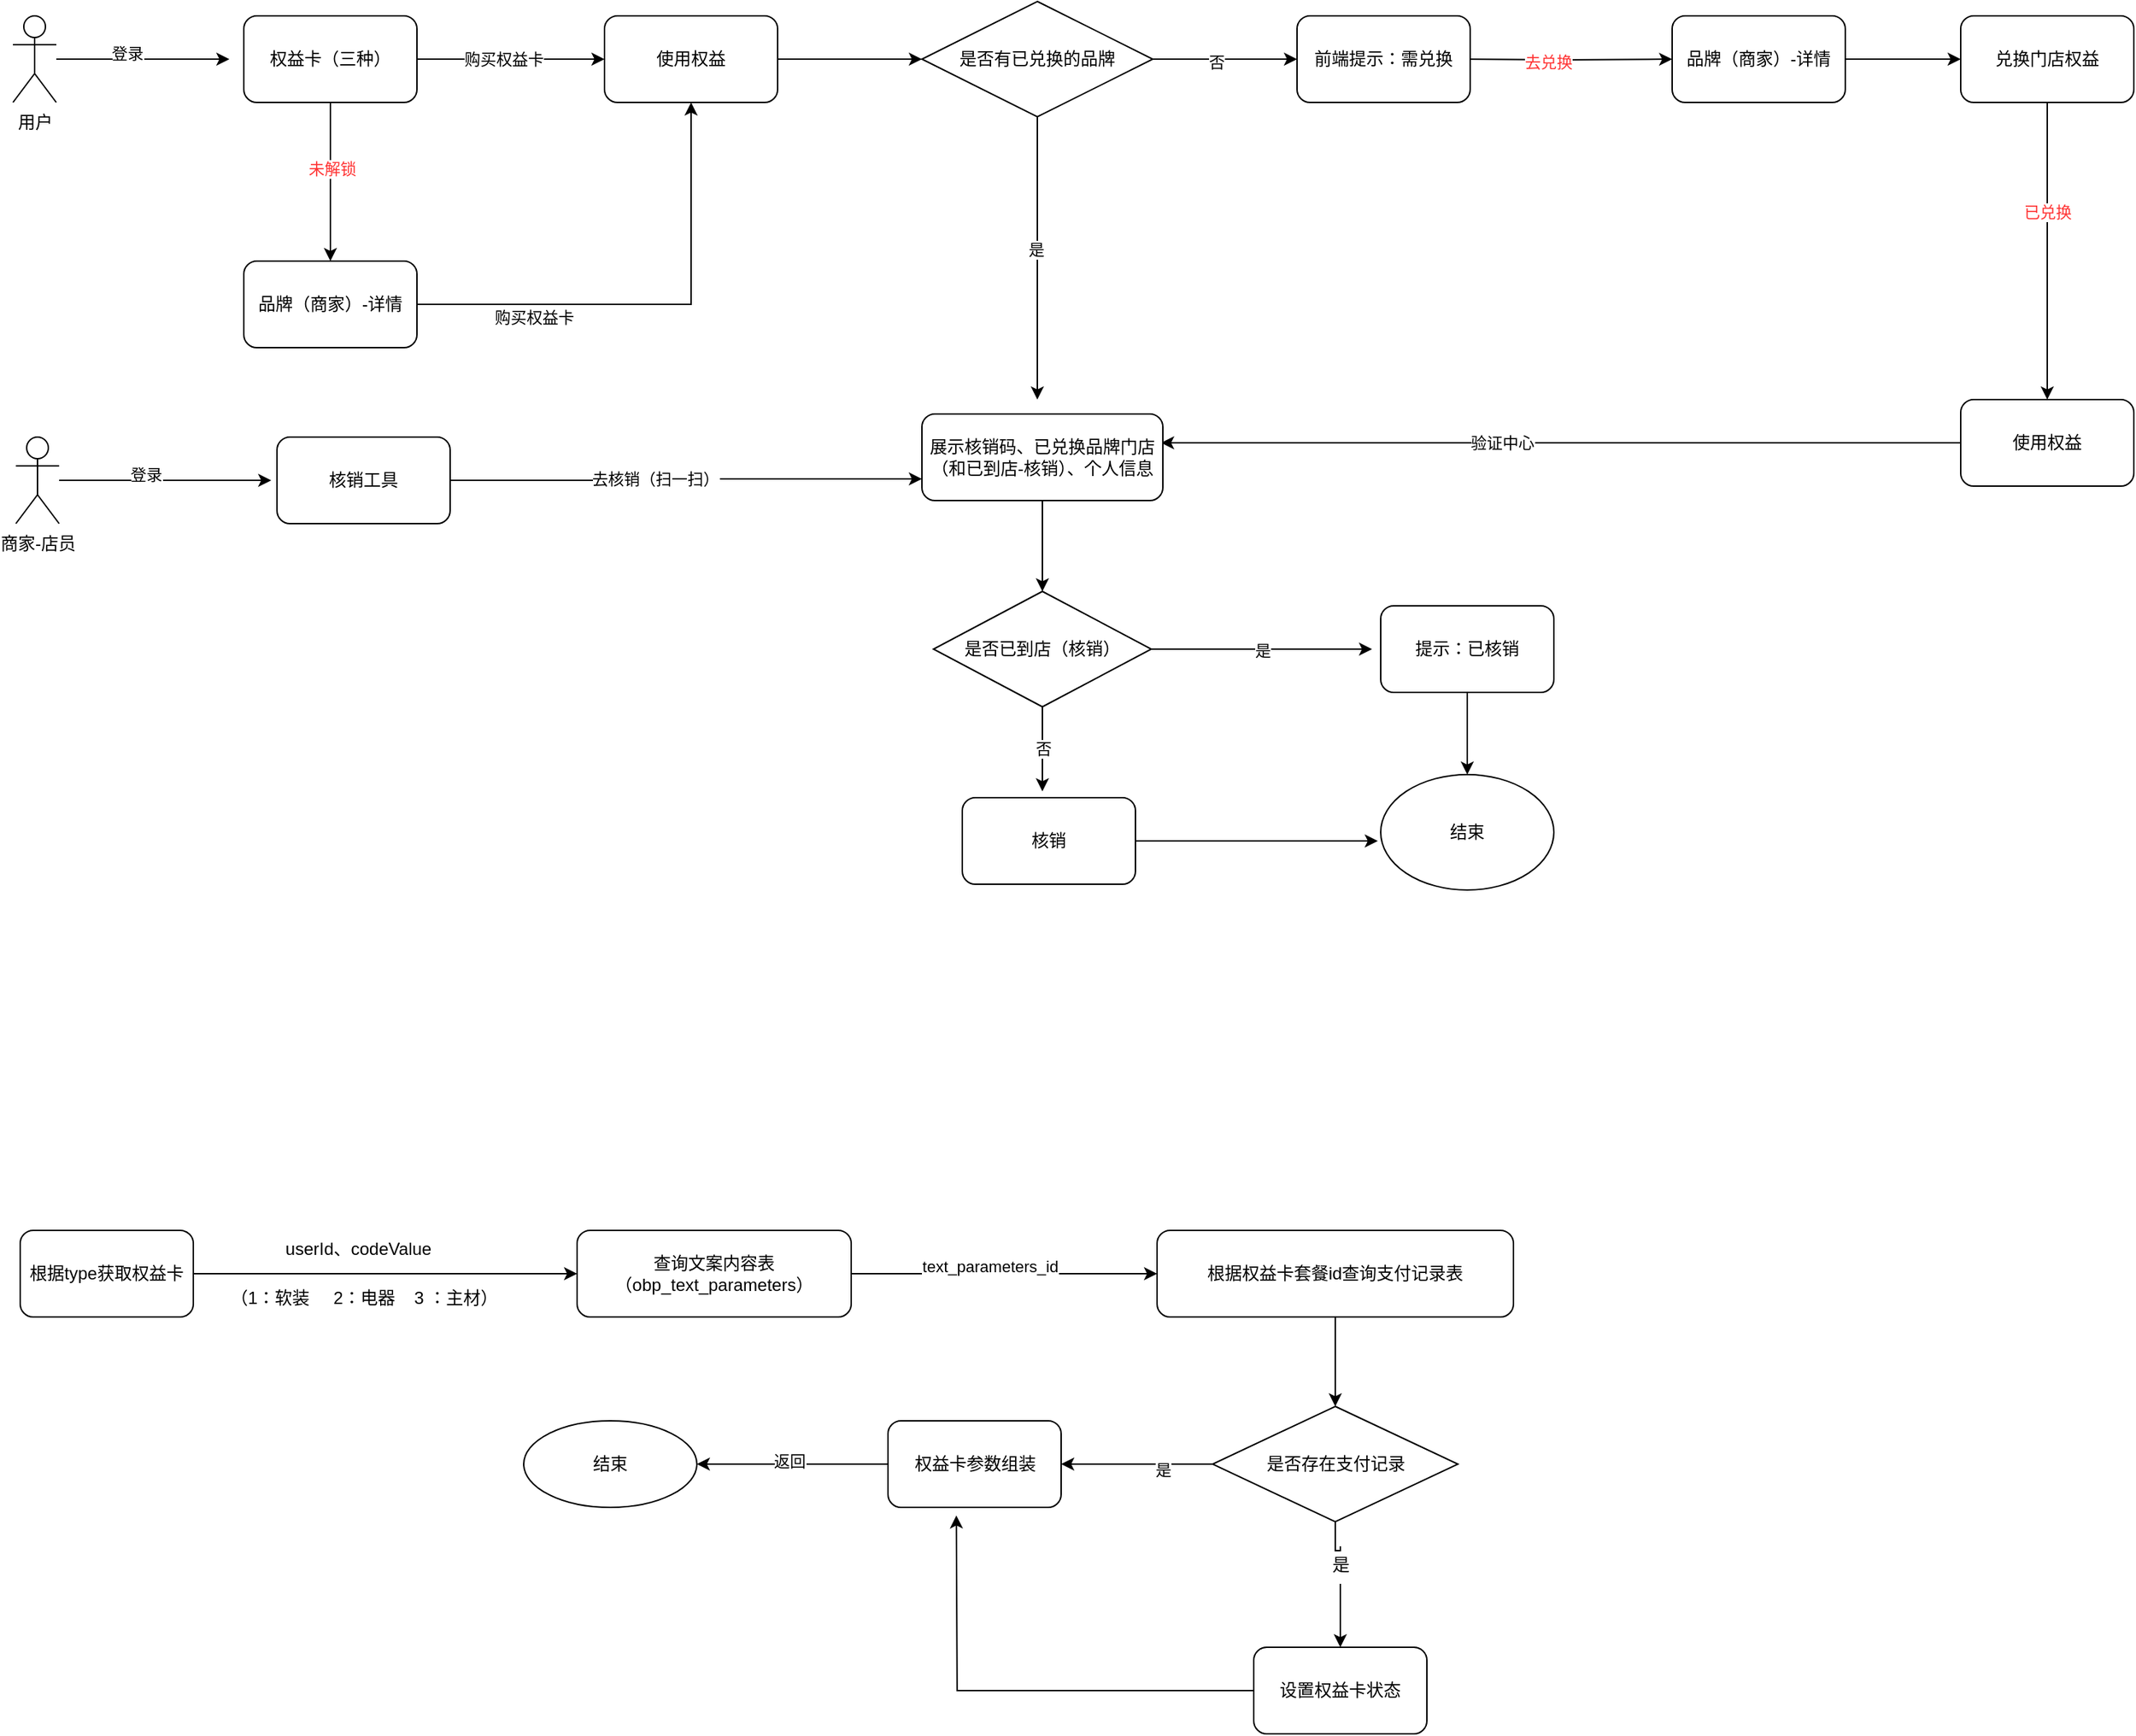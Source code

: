 <mxfile version="20.5.3" type="github">
  <diagram id="GZfsAGJctMVChtoru6VE" name="第 1 页">
    <mxGraphModel dx="2358" dy="1063" grid="0" gridSize="10" guides="1" tooltips="1" connect="1" arrows="1" fold="1" page="0" pageScale="1" pageWidth="827" pageHeight="1169" math="0" shadow="0">
      <root>
        <mxCell id="0" />
        <mxCell id="1" parent="0" />
        <mxCell id="xFcmR9xmU-9RzkkyPMSG-3" style="edgeStyle=orthogonalEdgeStyle;rounded=0;orthogonalLoop=1;jettySize=auto;html=1;" edge="1" parent="1" source="xFcmR9xmU-9RzkkyPMSG-1">
          <mxGeometry relative="1" as="geometry">
            <mxPoint x="200" y="150" as="targetPoint" />
          </mxGeometry>
        </mxCell>
        <mxCell id="xFcmR9xmU-9RzkkyPMSG-10" value="登录" style="edgeLabel;html=1;align=center;verticalAlign=middle;resizable=0;points=[];" vertex="1" connectable="0" parent="xFcmR9xmU-9RzkkyPMSG-3">
          <mxGeometry x="-0.183" y="4" relative="1" as="geometry">
            <mxPoint as="offset" />
          </mxGeometry>
        </mxCell>
        <mxCell id="xFcmR9xmU-9RzkkyPMSG-1" value="用户" style="shape=umlActor;verticalLabelPosition=bottom;verticalAlign=top;html=1;outlineConnect=0;" vertex="1" parent="1">
          <mxGeometry x="50" y="120" width="30" height="60" as="geometry" />
        </mxCell>
        <mxCell id="xFcmR9xmU-9RzkkyPMSG-5" value="" style="edgeStyle=orthogonalEdgeStyle;rounded=0;orthogonalLoop=1;jettySize=auto;html=1;" edge="1" parent="1" source="xFcmR9xmU-9RzkkyPMSG-2" target="xFcmR9xmU-9RzkkyPMSG-4">
          <mxGeometry relative="1" as="geometry" />
        </mxCell>
        <mxCell id="xFcmR9xmU-9RzkkyPMSG-14" value="购买权益卡" style="edgeLabel;html=1;align=center;verticalAlign=middle;resizable=0;points=[];" vertex="1" connectable="0" parent="xFcmR9xmU-9RzkkyPMSG-5">
          <mxGeometry x="-0.277" y="-2" relative="1" as="geometry">
            <mxPoint x="13" y="-2" as="offset" />
          </mxGeometry>
        </mxCell>
        <mxCell id="xFcmR9xmU-9RzkkyPMSG-8" value="" style="edgeStyle=orthogonalEdgeStyle;rounded=0;orthogonalLoop=1;jettySize=auto;html=1;" edge="1" parent="1" source="xFcmR9xmU-9RzkkyPMSG-2" target="xFcmR9xmU-9RzkkyPMSG-7">
          <mxGeometry relative="1" as="geometry" />
        </mxCell>
        <mxCell id="xFcmR9xmU-9RzkkyPMSG-11" value="&lt;font color=&quot;#ff3333&quot;&gt;未解锁&lt;/font&gt;" style="edgeLabel;html=1;align=center;verticalAlign=middle;resizable=0;points=[];" vertex="1" connectable="0" parent="xFcmR9xmU-9RzkkyPMSG-8">
          <mxGeometry x="-0.175" relative="1" as="geometry">
            <mxPoint x="1" as="offset" />
          </mxGeometry>
        </mxCell>
        <mxCell id="xFcmR9xmU-9RzkkyPMSG-2" value="权益卡（三种）" style="rounded=1;whiteSpace=wrap;html=1;" vertex="1" parent="1">
          <mxGeometry x="210" y="120" width="120" height="60" as="geometry" />
        </mxCell>
        <mxCell id="xFcmR9xmU-9RzkkyPMSG-16" value="" style="edgeStyle=orthogonalEdgeStyle;rounded=0;orthogonalLoop=1;jettySize=auto;html=1;" edge="1" parent="1" target="xFcmR9xmU-9RzkkyPMSG-15">
          <mxGeometry relative="1" as="geometry">
            <mxPoint x="1050" y="150" as="sourcePoint" />
          </mxGeometry>
        </mxCell>
        <mxCell id="xFcmR9xmU-9RzkkyPMSG-17" value="&lt;font color=&quot;#ff3333&quot;&gt;去兑换&lt;/font&gt;" style="edgeLabel;html=1;align=center;verticalAlign=middle;resizable=0;points=[];" vertex="1" connectable="0" parent="xFcmR9xmU-9RzkkyPMSG-16">
          <mxGeometry x="-0.15" y="-1" relative="1" as="geometry">
            <mxPoint as="offset" />
          </mxGeometry>
        </mxCell>
        <mxCell id="xFcmR9xmU-9RzkkyPMSG-26" value="" style="edgeStyle=orthogonalEdgeStyle;rounded=0;orthogonalLoop=1;jettySize=auto;html=1;" edge="1" parent="1" source="xFcmR9xmU-9RzkkyPMSG-4">
          <mxGeometry relative="1" as="geometry">
            <mxPoint x="680" y="150" as="targetPoint" />
          </mxGeometry>
        </mxCell>
        <mxCell id="xFcmR9xmU-9RzkkyPMSG-4" value="使用权益" style="whiteSpace=wrap;html=1;rounded=1;" vertex="1" parent="1">
          <mxGeometry x="460" y="120" width="120" height="60" as="geometry" />
        </mxCell>
        <mxCell id="xFcmR9xmU-9RzkkyPMSG-12" style="edgeStyle=orthogonalEdgeStyle;rounded=0;orthogonalLoop=1;jettySize=auto;html=1;entryX=0.5;entryY=1;entryDx=0;entryDy=0;" edge="1" parent="1" source="xFcmR9xmU-9RzkkyPMSG-7" target="xFcmR9xmU-9RzkkyPMSG-4">
          <mxGeometry relative="1" as="geometry" />
        </mxCell>
        <mxCell id="xFcmR9xmU-9RzkkyPMSG-13" value="购买权益卡" style="edgeLabel;html=1;align=center;verticalAlign=middle;resizable=0;points=[];" vertex="1" connectable="0" parent="xFcmR9xmU-9RzkkyPMSG-12">
          <mxGeometry x="-0.553" relative="1" as="geometry">
            <mxPoint x="7" y="9" as="offset" />
          </mxGeometry>
        </mxCell>
        <mxCell id="xFcmR9xmU-9RzkkyPMSG-7" value="品牌（商家）-详情" style="whiteSpace=wrap;html=1;rounded=1;" vertex="1" parent="1">
          <mxGeometry x="210" y="290" width="120" height="60" as="geometry" />
        </mxCell>
        <mxCell id="xFcmR9xmU-9RzkkyPMSG-20" value="" style="edgeStyle=orthogonalEdgeStyle;rounded=0;orthogonalLoop=1;jettySize=auto;html=1;" edge="1" parent="1" source="xFcmR9xmU-9RzkkyPMSG-15" target="xFcmR9xmU-9RzkkyPMSG-19">
          <mxGeometry relative="1" as="geometry" />
        </mxCell>
        <mxCell id="xFcmR9xmU-9RzkkyPMSG-15" value="品牌（商家）-详情" style="whiteSpace=wrap;html=1;rounded=1;" vertex="1" parent="1">
          <mxGeometry x="1200" y="120" width="120" height="60" as="geometry" />
        </mxCell>
        <mxCell id="xFcmR9xmU-9RzkkyPMSG-23" value="" style="edgeStyle=orthogonalEdgeStyle;rounded=0;orthogonalLoop=1;jettySize=auto;html=1;" edge="1" parent="1" source="xFcmR9xmU-9RzkkyPMSG-19" target="xFcmR9xmU-9RzkkyPMSG-22">
          <mxGeometry relative="1" as="geometry" />
        </mxCell>
        <mxCell id="xFcmR9xmU-9RzkkyPMSG-24" value="&lt;font color=&quot;#ff3333&quot;&gt;已兑换&lt;/font&gt;" style="edgeLabel;html=1;align=center;verticalAlign=middle;resizable=0;points=[];" vertex="1" connectable="0" parent="xFcmR9xmU-9RzkkyPMSG-23">
          <mxGeometry x="-0.267" relative="1" as="geometry">
            <mxPoint as="offset" />
          </mxGeometry>
        </mxCell>
        <mxCell id="xFcmR9xmU-9RzkkyPMSG-19" value="兑换门店权益" style="whiteSpace=wrap;html=1;rounded=1;" vertex="1" parent="1">
          <mxGeometry x="1400" y="120" width="120" height="60" as="geometry" />
        </mxCell>
        <mxCell id="xFcmR9xmU-9RzkkyPMSG-50" style="edgeStyle=orthogonalEdgeStyle;rounded=0;orthogonalLoop=1;jettySize=auto;html=1;fontColor=#000000;" edge="1" parent="1" source="xFcmR9xmU-9RzkkyPMSG-22">
          <mxGeometry relative="1" as="geometry">
            <mxPoint x="845.75" y="416" as="targetPoint" />
          </mxGeometry>
        </mxCell>
        <mxCell id="xFcmR9xmU-9RzkkyPMSG-51" value="验证中心" style="edgeLabel;html=1;align=center;verticalAlign=middle;resizable=0;points=[];fontColor=#000000;" vertex="1" connectable="0" parent="xFcmR9xmU-9RzkkyPMSG-50">
          <mxGeometry x="0.147" y="-1" relative="1" as="geometry">
            <mxPoint x="-1" as="offset" />
          </mxGeometry>
        </mxCell>
        <mxCell id="xFcmR9xmU-9RzkkyPMSG-22" value="使用权益" style="whiteSpace=wrap;html=1;rounded=1;" vertex="1" parent="1">
          <mxGeometry x="1400" y="386" width="120" height="60" as="geometry" />
        </mxCell>
        <mxCell id="xFcmR9xmU-9RzkkyPMSG-29" value="" style="edgeStyle=orthogonalEdgeStyle;rounded=0;orthogonalLoop=1;jettySize=auto;html=1;" edge="1" parent="1" source="xFcmR9xmU-9RzkkyPMSG-27">
          <mxGeometry relative="1" as="geometry">
            <mxPoint x="760" y="386" as="targetPoint" />
          </mxGeometry>
        </mxCell>
        <mxCell id="xFcmR9xmU-9RzkkyPMSG-32" value="是" style="edgeLabel;html=1;align=center;verticalAlign=middle;resizable=0;points=[];" vertex="1" connectable="0" parent="xFcmR9xmU-9RzkkyPMSG-29">
          <mxGeometry x="-0.078" y="-1" relative="1" as="geometry">
            <mxPoint y="1" as="offset" />
          </mxGeometry>
        </mxCell>
        <mxCell id="xFcmR9xmU-9RzkkyPMSG-31" value="" style="edgeStyle=orthogonalEdgeStyle;rounded=0;orthogonalLoop=1;jettySize=auto;html=1;" edge="1" parent="1" source="xFcmR9xmU-9RzkkyPMSG-27">
          <mxGeometry relative="1" as="geometry">
            <mxPoint x="940" y="150" as="targetPoint" />
          </mxGeometry>
        </mxCell>
        <mxCell id="xFcmR9xmU-9RzkkyPMSG-33" value="否" style="edgeLabel;html=1;align=center;verticalAlign=middle;resizable=0;points=[];" vertex="1" connectable="0" parent="xFcmR9xmU-9RzkkyPMSG-31">
          <mxGeometry x="-0.12" y="-1" relative="1" as="geometry">
            <mxPoint y="1" as="offset" />
          </mxGeometry>
        </mxCell>
        <mxCell id="xFcmR9xmU-9RzkkyPMSG-27" value="是否有已兑换的品牌" style="rhombus;whiteSpace=wrap;html=1;" vertex="1" parent="1">
          <mxGeometry x="680" y="110" width="160" height="80" as="geometry" />
        </mxCell>
        <mxCell id="xFcmR9xmU-9RzkkyPMSG-35" value="前端提示：需兑换" style="rounded=1;whiteSpace=wrap;html=1;" vertex="1" parent="1">
          <mxGeometry x="940" y="120" width="120" height="60" as="geometry" />
        </mxCell>
        <mxCell id="xFcmR9xmU-9RzkkyPMSG-55" value="" style="edgeStyle=orthogonalEdgeStyle;rounded=0;orthogonalLoop=1;jettySize=auto;html=1;fontColor=#000000;" edge="1" parent="1" source="xFcmR9xmU-9RzkkyPMSG-36" target="xFcmR9xmU-9RzkkyPMSG-54">
          <mxGeometry relative="1" as="geometry" />
        </mxCell>
        <mxCell id="xFcmR9xmU-9RzkkyPMSG-36" value="展示核销码、已兑换品牌门店（和已到店-核销）、个人信息" style="rounded=1;whiteSpace=wrap;html=1;" vertex="1" parent="1">
          <mxGeometry x="680" y="396" width="167" height="60" as="geometry" />
        </mxCell>
        <mxCell id="xFcmR9xmU-9RzkkyPMSG-47" style="edgeStyle=orthogonalEdgeStyle;rounded=0;orthogonalLoop=1;jettySize=auto;html=1;fontColor=#000000;" edge="1" parent="1" source="xFcmR9xmU-9RzkkyPMSG-41">
          <mxGeometry relative="1" as="geometry">
            <mxPoint x="229" y="442" as="targetPoint" />
          </mxGeometry>
        </mxCell>
        <mxCell id="xFcmR9xmU-9RzkkyPMSG-48" value="登录" style="edgeLabel;html=1;align=center;verticalAlign=middle;resizable=0;points=[];fontColor=#000000;" vertex="1" connectable="0" parent="xFcmR9xmU-9RzkkyPMSG-47">
          <mxGeometry x="-0.173" y="4" relative="1" as="geometry">
            <mxPoint x="-1" as="offset" />
          </mxGeometry>
        </mxCell>
        <mxCell id="xFcmR9xmU-9RzkkyPMSG-41" value="商家-店员" style="shape=umlActor;verticalLabelPosition=bottom;verticalAlign=top;html=1;outlineConnect=0;fontColor=#000000;" vertex="1" parent="1">
          <mxGeometry x="52" y="412" width="30" height="60" as="geometry" />
        </mxCell>
        <mxCell id="xFcmR9xmU-9RzkkyPMSG-52" style="edgeStyle=orthogonalEdgeStyle;rounded=0;orthogonalLoop=1;jettySize=auto;html=1;entryX=0;entryY=0.75;entryDx=0;entryDy=0;fontColor=#000000;" edge="1" parent="1" source="xFcmR9xmU-9RzkkyPMSG-46" target="xFcmR9xmU-9RzkkyPMSG-36">
          <mxGeometry relative="1" as="geometry" />
        </mxCell>
        <mxCell id="xFcmR9xmU-9RzkkyPMSG-53" value="去核销（扫一扫）" style="edgeLabel;html=1;align=center;verticalAlign=middle;resizable=0;points=[];fontColor=#000000;" vertex="1" connectable="0" parent="xFcmR9xmU-9RzkkyPMSG-52">
          <mxGeometry x="-0.137" y="1" relative="1" as="geometry">
            <mxPoint as="offset" />
          </mxGeometry>
        </mxCell>
        <mxCell id="xFcmR9xmU-9RzkkyPMSG-46" value="核销工具" style="rounded=1;whiteSpace=wrap;html=1;fontColor=#000000;" vertex="1" parent="1">
          <mxGeometry x="233" y="412" width="120" height="60" as="geometry" />
        </mxCell>
        <mxCell id="xFcmR9xmU-9RzkkyPMSG-58" value="是" style="edgeStyle=orthogonalEdgeStyle;rounded=0;orthogonalLoop=1;jettySize=auto;html=1;fontColor=#000000;" edge="1" parent="1" source="xFcmR9xmU-9RzkkyPMSG-54">
          <mxGeometry relative="1" as="geometry">
            <mxPoint x="992" y="559" as="targetPoint" />
          </mxGeometry>
        </mxCell>
        <mxCell id="xFcmR9xmU-9RzkkyPMSG-60" value="否" style="edgeStyle=orthogonalEdgeStyle;rounded=0;orthogonalLoop=1;jettySize=auto;html=1;fontColor=#000000;" edge="1" parent="1" source="xFcmR9xmU-9RzkkyPMSG-54">
          <mxGeometry relative="1" as="geometry">
            <mxPoint x="763.5" y="657.625" as="targetPoint" />
          </mxGeometry>
        </mxCell>
        <mxCell id="xFcmR9xmU-9RzkkyPMSG-54" value="是否已到店（核销）" style="rhombus;whiteSpace=wrap;html=1;fontColor=#000000;" vertex="1" parent="1">
          <mxGeometry x="688" y="519" width="151" height="80" as="geometry" />
        </mxCell>
        <mxCell id="xFcmR9xmU-9RzkkyPMSG-66" value="" style="edgeStyle=orthogonalEdgeStyle;rounded=0;orthogonalLoop=1;jettySize=auto;html=1;fontColor=#000000;" edge="1" parent="1" source="xFcmR9xmU-9RzkkyPMSG-57" target="xFcmR9xmU-9RzkkyPMSG-65">
          <mxGeometry relative="1" as="geometry" />
        </mxCell>
        <mxCell id="xFcmR9xmU-9RzkkyPMSG-57" value="提示：已核销" style="rounded=1;whiteSpace=wrap;html=1;fontColor=#000000;" vertex="1" parent="1">
          <mxGeometry x="998" y="529" width="120" height="60" as="geometry" />
        </mxCell>
        <mxCell id="xFcmR9xmU-9RzkkyPMSG-64" value="" style="edgeStyle=orthogonalEdgeStyle;rounded=0;orthogonalLoop=1;jettySize=auto;html=1;fontColor=#000000;" edge="1" parent="1" source="xFcmR9xmU-9RzkkyPMSG-61">
          <mxGeometry relative="1" as="geometry">
            <mxPoint x="996" y="692" as="targetPoint" />
          </mxGeometry>
        </mxCell>
        <mxCell id="xFcmR9xmU-9RzkkyPMSG-61" value="核销" style="rounded=1;whiteSpace=wrap;html=1;fontColor=#000000;" vertex="1" parent="1">
          <mxGeometry x="708" y="662" width="120" height="60" as="geometry" />
        </mxCell>
        <mxCell id="xFcmR9xmU-9RzkkyPMSG-65" value="结束" style="ellipse;whiteSpace=wrap;html=1;fontColor=#000000;" vertex="1" parent="1">
          <mxGeometry x="998" y="646" width="120" height="80" as="geometry" />
        </mxCell>
        <mxCell id="xFcmR9xmU-9RzkkyPMSG-69" value="" style="edgeStyle=orthogonalEdgeStyle;rounded=0;orthogonalLoop=1;jettySize=auto;html=1;fontColor=#000000;" edge="1" parent="1" source="xFcmR9xmU-9RzkkyPMSG-67" target="xFcmR9xmU-9RzkkyPMSG-68">
          <mxGeometry relative="1" as="geometry" />
        </mxCell>
        <mxCell id="xFcmR9xmU-9RzkkyPMSG-67" value="根据type获取权益卡" style="rounded=1;whiteSpace=wrap;html=1;fontColor=#000000;" vertex="1" parent="1">
          <mxGeometry x="55" y="962" width="120" height="60" as="geometry" />
        </mxCell>
        <mxCell id="xFcmR9xmU-9RzkkyPMSG-72" value="" style="edgeStyle=orthogonalEdgeStyle;rounded=0;orthogonalLoop=1;jettySize=auto;html=1;fontColor=#000000;" edge="1" parent="1" source="xFcmR9xmU-9RzkkyPMSG-68" target="xFcmR9xmU-9RzkkyPMSG-71">
          <mxGeometry relative="1" as="geometry" />
        </mxCell>
        <mxCell id="xFcmR9xmU-9RzkkyPMSG-73" value="text_parameters_id" style="edgeLabel;html=1;align=center;verticalAlign=middle;resizable=0;points=[];fontColor=#000000;" vertex="1" connectable="0" parent="xFcmR9xmU-9RzkkyPMSG-72">
          <mxGeometry x="-0.097" y="5" relative="1" as="geometry">
            <mxPoint as="offset" />
          </mxGeometry>
        </mxCell>
        <mxCell id="xFcmR9xmU-9RzkkyPMSG-68" value="查询文案内容表（obp_text_parameters）" style="whiteSpace=wrap;html=1;fontColor=#000000;rounded=1;" vertex="1" parent="1">
          <mxGeometry x="441" y="962" width="190" height="60" as="geometry" />
        </mxCell>
        <mxCell id="xFcmR9xmU-9RzkkyPMSG-70" value="userId、codeValue" style="text;html=1;align=center;verticalAlign=middle;resizable=0;points=[];autosize=1;strokeColor=none;fillColor=none;fontColor=#000000;" vertex="1" parent="1">
          <mxGeometry x="229" y="962" width="119" height="26" as="geometry" />
        </mxCell>
        <mxCell id="xFcmR9xmU-9RzkkyPMSG-75" value="" style="edgeStyle=orthogonalEdgeStyle;rounded=0;orthogonalLoop=1;jettySize=auto;html=1;fontColor=#000000;" edge="1" parent="1" source="xFcmR9xmU-9RzkkyPMSG-71" target="xFcmR9xmU-9RzkkyPMSG-74">
          <mxGeometry relative="1" as="geometry" />
        </mxCell>
        <mxCell id="xFcmR9xmU-9RzkkyPMSG-71" value="根据权益卡套餐id查询支付记录表" style="whiteSpace=wrap;html=1;fontColor=#000000;rounded=1;" vertex="1" parent="1">
          <mxGeometry x="843" y="962" width="247" height="60" as="geometry" />
        </mxCell>
        <mxCell id="xFcmR9xmU-9RzkkyPMSG-77" value="" style="edgeStyle=orthogonalEdgeStyle;rounded=0;orthogonalLoop=1;jettySize=auto;html=1;fontColor=#000000;startArrow=none;" edge="1" parent="1" source="xFcmR9xmU-9RzkkyPMSG-81" target="xFcmR9xmU-9RzkkyPMSG-76">
          <mxGeometry relative="1" as="geometry" />
        </mxCell>
        <mxCell id="xFcmR9xmU-9RzkkyPMSG-79" value="" style="edgeStyle=orthogonalEdgeStyle;rounded=0;orthogonalLoop=1;jettySize=auto;html=1;fontColor=#000000;" edge="1" parent="1" source="xFcmR9xmU-9RzkkyPMSG-74" target="xFcmR9xmU-9RzkkyPMSG-78">
          <mxGeometry relative="1" as="geometry" />
        </mxCell>
        <mxCell id="xFcmR9xmU-9RzkkyPMSG-80" value="是" style="edgeLabel;html=1;align=center;verticalAlign=middle;resizable=0;points=[];fontColor=#000000;" vertex="1" connectable="0" parent="xFcmR9xmU-9RzkkyPMSG-79">
          <mxGeometry x="-0.337" y="4" relative="1" as="geometry">
            <mxPoint as="offset" />
          </mxGeometry>
        </mxCell>
        <mxCell id="xFcmR9xmU-9RzkkyPMSG-74" value="是否存在支付记录" style="rhombus;whiteSpace=wrap;html=1;fontColor=#000000;" vertex="1" parent="1">
          <mxGeometry x="881.5" y="1084" width="170" height="80" as="geometry" />
        </mxCell>
        <mxCell id="xFcmR9xmU-9RzkkyPMSG-85" style="edgeStyle=orthogonalEdgeStyle;rounded=0;orthogonalLoop=1;jettySize=auto;html=1;fontColor=#000000;" edge="1" parent="1" source="xFcmR9xmU-9RzkkyPMSG-76">
          <mxGeometry relative="1" as="geometry">
            <mxPoint x="703.857" y="1159.571" as="targetPoint" />
          </mxGeometry>
        </mxCell>
        <mxCell id="xFcmR9xmU-9RzkkyPMSG-76" value="设置权益卡状态" style="rounded=1;whiteSpace=wrap;html=1;fontColor=#000000;" vertex="1" parent="1">
          <mxGeometry x="910" y="1251" width="120" height="60" as="geometry" />
        </mxCell>
        <mxCell id="xFcmR9xmU-9RzkkyPMSG-87" value="" style="edgeStyle=orthogonalEdgeStyle;rounded=0;orthogonalLoop=1;jettySize=auto;html=1;fontColor=#000000;" edge="1" parent="1" source="xFcmR9xmU-9RzkkyPMSG-78" target="xFcmR9xmU-9RzkkyPMSG-86">
          <mxGeometry relative="1" as="geometry" />
        </mxCell>
        <mxCell id="xFcmR9xmU-9RzkkyPMSG-88" value="返回" style="edgeLabel;html=1;align=center;verticalAlign=middle;resizable=0;points=[];fontColor=#000000;" vertex="1" connectable="0" parent="xFcmR9xmU-9RzkkyPMSG-87">
          <mxGeometry x="0.032" y="-2" relative="1" as="geometry">
            <mxPoint as="offset" />
          </mxGeometry>
        </mxCell>
        <mxCell id="xFcmR9xmU-9RzkkyPMSG-78" value="权益卡参数组装" style="rounded=1;whiteSpace=wrap;html=1;fontColor=#000000;" vertex="1" parent="1">
          <mxGeometry x="656.5" y="1094" width="120" height="60" as="geometry" />
        </mxCell>
        <mxCell id="xFcmR9xmU-9RzkkyPMSG-81" value="是" style="text;html=1;align=center;verticalAlign=middle;resizable=0;points=[];autosize=1;strokeColor=none;fillColor=none;fontColor=#000000;" vertex="1" parent="1">
          <mxGeometry x="955" y="1181" width="30" height="26" as="geometry" />
        </mxCell>
        <mxCell id="xFcmR9xmU-9RzkkyPMSG-82" value="" style="edgeStyle=orthogonalEdgeStyle;rounded=0;orthogonalLoop=1;jettySize=auto;html=1;fontColor=#000000;endArrow=none;" edge="1" parent="1" source="xFcmR9xmU-9RzkkyPMSG-74" target="xFcmR9xmU-9RzkkyPMSG-81">
          <mxGeometry relative="1" as="geometry">
            <mxPoint x="966.5" y="1164" as="sourcePoint" />
            <mxPoint x="966.5" y="1254" as="targetPoint" />
          </mxGeometry>
        </mxCell>
        <mxCell id="xFcmR9xmU-9RzkkyPMSG-86" value="结束" style="ellipse;whiteSpace=wrap;html=1;fontColor=#000000;rounded=1;" vertex="1" parent="1">
          <mxGeometry x="404" y="1094" width="120" height="60" as="geometry" />
        </mxCell>
        <mxCell id="xFcmR9xmU-9RzkkyPMSG-89" value="（1：软装&amp;nbsp; &amp;nbsp; &amp;nbsp;2：电器&amp;nbsp; &amp;nbsp; 3 ：主材）" style="text;html=1;align=center;verticalAlign=middle;resizable=0;points=[];autosize=1;strokeColor=none;fillColor=none;fontColor=#000000;" vertex="1" parent="1">
          <mxGeometry x="191.5" y="996" width="203" height="26" as="geometry" />
        </mxCell>
      </root>
    </mxGraphModel>
  </diagram>
</mxfile>
